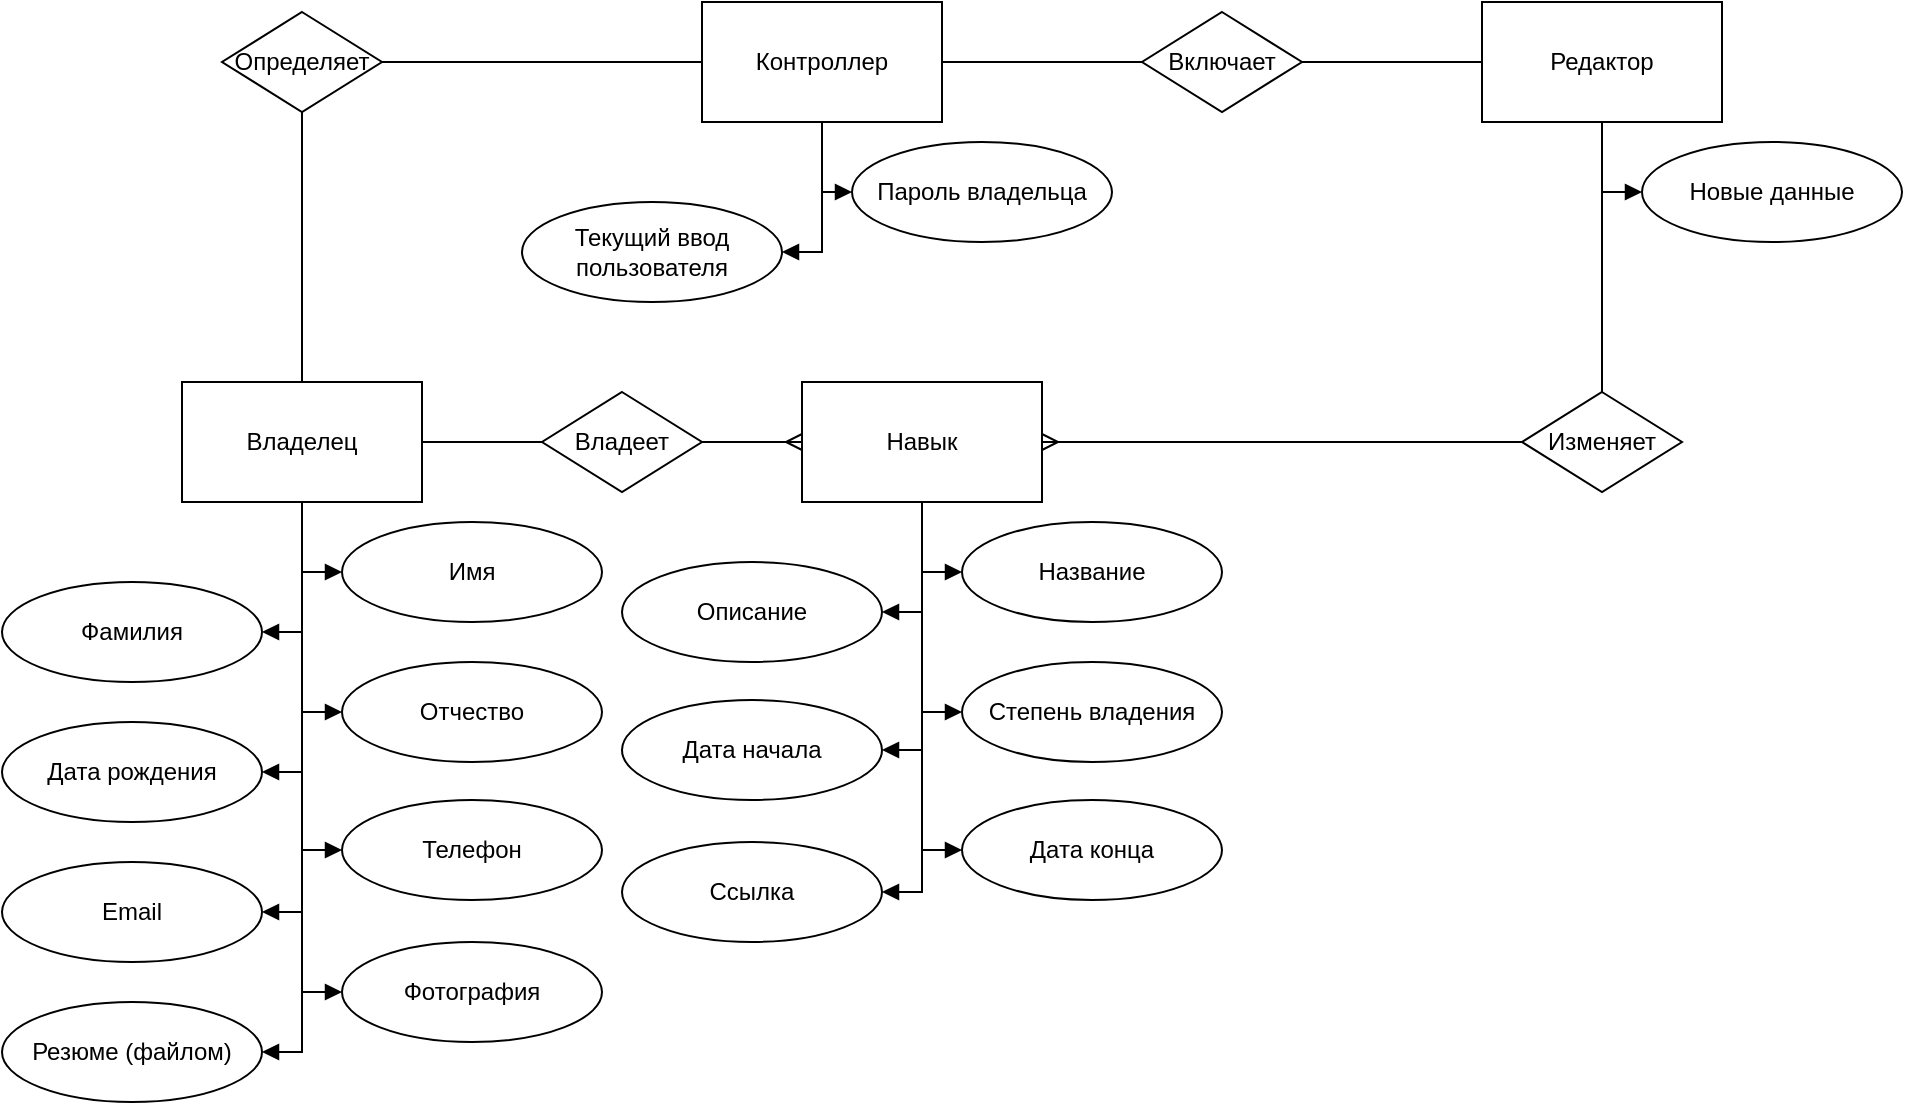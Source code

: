 <mxfile>
    <diagram id="D15i5GMSVcfsVG8WxQfW" name="Page-1">
        <mxGraphModel dx="1115" dy="595" grid="0" gridSize="10" guides="1" tooltips="1" connect="1" arrows="1" fold="1" page="1" pageScale="1" pageWidth="1169" pageHeight="827" math="0" shadow="0">
            <root>
                <mxCell id="0"/>
                <mxCell id="1" parent="0"/>
                <mxCell id="7" style="edgeStyle=none;html=1;exitX=0.5;exitY=1;exitDx=0;exitDy=0;entryX=0;entryY=0.5;entryDx=0;entryDy=0;endArrow=block;endFill=1;rounded=0;" parent="1" source="2" target="3" edge="1">
                    <mxGeometry relative="1" as="geometry">
                        <Array as="points">
                            <mxPoint x="160" y="335"/>
                        </Array>
                    </mxGeometry>
                </mxCell>
                <mxCell id="8" style="edgeStyle=none;rounded=0;html=1;exitX=0.5;exitY=1;exitDx=0;exitDy=0;entryX=0;entryY=0.5;entryDx=0;entryDy=0;endArrow=block;endFill=1;" parent="1" source="2" target="5" edge="1">
                    <mxGeometry relative="1" as="geometry">
                        <Array as="points">
                            <mxPoint x="160" y="405"/>
                        </Array>
                    </mxGeometry>
                </mxCell>
                <mxCell id="9" style="edgeStyle=none;rounded=0;html=1;exitX=0.5;exitY=1;exitDx=0;exitDy=0;entryX=1;entryY=0.5;entryDx=0;entryDy=0;endArrow=block;endFill=1;" parent="1" source="2" target="4" edge="1">
                    <mxGeometry relative="1" as="geometry">
                        <Array as="points">
                            <mxPoint x="160" y="365"/>
                        </Array>
                    </mxGeometry>
                </mxCell>
                <mxCell id="10" style="edgeStyle=none;rounded=0;html=1;exitX=0.5;exitY=1;exitDx=0;exitDy=0;entryX=1;entryY=0.5;entryDx=0;entryDy=0;endArrow=block;endFill=1;" parent="1" source="2" target="6" edge="1">
                    <mxGeometry relative="1" as="geometry">
                        <Array as="points">
                            <mxPoint x="160" y="435"/>
                        </Array>
                    </mxGeometry>
                </mxCell>
                <mxCell id="37" style="edgeStyle=none;rounded=0;html=1;exitX=1;exitY=0.5;exitDx=0;exitDy=0;entryX=0;entryY=0.5;entryDx=0;entryDy=0;endArrow=none;endFill=0;" parent="1" source="2" target="36" edge="1">
                    <mxGeometry relative="1" as="geometry">
                        <Array as="points">
                            <mxPoint x="320" y="270"/>
                        </Array>
                    </mxGeometry>
                </mxCell>
                <mxCell id="45" style="edgeStyle=none;html=1;exitX=0.5;exitY=1;exitDx=0;exitDy=0;entryX=0;entryY=0.5;entryDx=0;entryDy=0;rounded=0;endArrow=block;endFill=1;" edge="1" parent="1" source="2" target="42">
                    <mxGeometry relative="1" as="geometry">
                        <Array as="points">
                            <mxPoint x="160" y="474"/>
                        </Array>
                    </mxGeometry>
                </mxCell>
                <mxCell id="46" style="edgeStyle=none;rounded=0;html=1;exitX=0.5;exitY=1;exitDx=0;exitDy=0;entryX=1;entryY=0.5;entryDx=0;entryDy=0;endArrow=block;endFill=1;" edge="1" parent="1" source="2" target="43">
                    <mxGeometry relative="1" as="geometry">
                        <Array as="points">
                            <mxPoint x="160" y="505"/>
                        </Array>
                    </mxGeometry>
                </mxCell>
                <mxCell id="47" style="edgeStyle=none;rounded=0;html=1;exitX=0.5;exitY=1;exitDx=0;exitDy=0;entryX=0;entryY=0.5;entryDx=0;entryDy=0;endArrow=block;endFill=1;" edge="1" parent="1" source="2" target="44">
                    <mxGeometry relative="1" as="geometry">
                        <Array as="points">
                            <mxPoint x="160" y="545"/>
                        </Array>
                    </mxGeometry>
                </mxCell>
                <mxCell id="53" style="edgeStyle=none;rounded=0;html=1;exitX=0.5;exitY=1;exitDx=0;exitDy=0;entryX=1;entryY=0.5;entryDx=0;entryDy=0;endArrow=block;endFill=1;" edge="1" parent="1" source="2" target="52">
                    <mxGeometry relative="1" as="geometry">
                        <Array as="points">
                            <mxPoint x="160" y="575"/>
                        </Array>
                    </mxGeometry>
                </mxCell>
                <mxCell id="59" style="edgeStyle=none;rounded=0;html=1;exitX=0.5;exitY=0;exitDx=0;exitDy=0;entryX=0.5;entryY=1;entryDx=0;entryDy=0;endArrow=none;endFill=0;" edge="1" parent="1" source="2" target="58">
                    <mxGeometry relative="1" as="geometry"/>
                </mxCell>
                <mxCell id="2" value="Владелец" style="whiteSpace=wrap;html=1;" parent="1" vertex="1">
                    <mxGeometry x="100" y="240" width="120" height="60" as="geometry"/>
                </mxCell>
                <mxCell id="3" value="Имя" style="ellipse;whiteSpace=wrap;html=1;" parent="1" vertex="1">
                    <mxGeometry x="180" y="310" width="130" height="50" as="geometry"/>
                </mxCell>
                <mxCell id="4" value="Фамилия" style="ellipse;whiteSpace=wrap;html=1;" parent="1" vertex="1">
                    <mxGeometry x="10" y="340" width="130" height="50" as="geometry"/>
                </mxCell>
                <mxCell id="5" value="Отчество" style="ellipse;whiteSpace=wrap;html=1;" parent="1" vertex="1">
                    <mxGeometry x="180" y="380" width="130" height="50" as="geometry"/>
                </mxCell>
                <mxCell id="6" value="Дата рождения" style="ellipse;whiteSpace=wrap;html=1;" parent="1" vertex="1">
                    <mxGeometry x="10" y="410" width="130" height="50" as="geometry"/>
                </mxCell>
                <mxCell id="21" style="edgeStyle=none;rounded=0;html=1;exitX=0.5;exitY=1;exitDx=0;exitDy=0;entryX=0;entryY=0.5;entryDx=0;entryDy=0;endArrow=block;endFill=1;" parent="1" source="11" target="12" edge="1">
                    <mxGeometry relative="1" as="geometry">
                        <Array as="points">
                            <mxPoint x="420" y="145"/>
                        </Array>
                    </mxGeometry>
                </mxCell>
                <mxCell id="22" style="edgeStyle=none;rounded=0;html=1;exitX=0.5;exitY=1;exitDx=0;exitDy=0;entryX=1;entryY=0.5;entryDx=0;entryDy=0;endArrow=block;endFill=1;" parent="1" source="11" target="13" edge="1">
                    <mxGeometry relative="1" as="geometry">
                        <Array as="points">
                            <mxPoint x="420" y="175"/>
                        </Array>
                    </mxGeometry>
                </mxCell>
                <mxCell id="63" style="edgeStyle=none;rounded=0;html=1;exitX=1;exitY=0.5;exitDx=0;exitDy=0;entryX=0;entryY=0.5;entryDx=0;entryDy=0;endArrow=none;endFill=0;" edge="1" parent="1" source="11" target="62">
                    <mxGeometry relative="1" as="geometry"/>
                </mxCell>
                <mxCell id="11" value="Контроллер" style="whiteSpace=wrap;html=1;" parent="1" vertex="1">
                    <mxGeometry x="360" y="50" width="120" height="60" as="geometry"/>
                </mxCell>
                <mxCell id="12" value="Пароль владельца" style="ellipse;whiteSpace=wrap;html=1;" parent="1" vertex="1">
                    <mxGeometry x="435" y="120" width="130" height="50" as="geometry"/>
                </mxCell>
                <mxCell id="13" value="Текущий ввод пользователя" style="ellipse;whiteSpace=wrap;html=1;" parent="1" vertex="1">
                    <mxGeometry x="270" y="150" width="130" height="50" as="geometry"/>
                </mxCell>
                <mxCell id="34" style="edgeStyle=none;rounded=0;html=1;exitX=0.5;exitY=1;exitDx=0;exitDy=0;entryX=0;entryY=0.5;entryDx=0;entryDy=0;endArrow=block;endFill=1;" parent="1" source="31" target="32" edge="1">
                    <mxGeometry relative="1" as="geometry">
                        <Array as="points">
                            <mxPoint x="470" y="335"/>
                        </Array>
                    </mxGeometry>
                </mxCell>
                <mxCell id="35" style="edgeStyle=none;rounded=0;html=1;exitX=0.5;exitY=1;exitDx=0;exitDy=0;entryX=1;entryY=0.5;entryDx=0;entryDy=0;endArrow=block;endFill=1;" parent="1" source="31" target="33" edge="1">
                    <mxGeometry relative="1" as="geometry">
                        <Array as="points">
                            <mxPoint x="470" y="355"/>
                        </Array>
                    </mxGeometry>
                </mxCell>
                <mxCell id="54" style="edgeStyle=none;rounded=0;html=1;exitX=0.5;exitY=1;exitDx=0;exitDy=0;entryX=0;entryY=0.5;entryDx=0;entryDy=0;endArrow=block;endFill=1;" edge="1" parent="1" source="31" target="48">
                    <mxGeometry relative="1" as="geometry">
                        <Array as="points">
                            <mxPoint x="470" y="405"/>
                        </Array>
                    </mxGeometry>
                </mxCell>
                <mxCell id="55" style="edgeStyle=none;rounded=0;html=1;exitX=0.5;exitY=1;exitDx=0;exitDy=0;entryX=1;entryY=0.5;entryDx=0;entryDy=0;endArrow=block;endFill=1;" edge="1" parent="1" source="31" target="49">
                    <mxGeometry relative="1" as="geometry">
                        <Array as="points">
                            <mxPoint x="470" y="424"/>
                        </Array>
                    </mxGeometry>
                </mxCell>
                <mxCell id="56" style="edgeStyle=none;rounded=0;html=1;exitX=0.5;exitY=1;exitDx=0;exitDy=0;entryX=0;entryY=0.5;entryDx=0;entryDy=0;endArrow=block;endFill=1;" edge="1" parent="1" source="31" target="50">
                    <mxGeometry relative="1" as="geometry">
                        <Array as="points">
                            <mxPoint x="470" y="474"/>
                        </Array>
                    </mxGeometry>
                </mxCell>
                <mxCell id="57" style="edgeStyle=none;rounded=0;html=1;exitX=0.5;exitY=1;exitDx=0;exitDy=0;entryX=1;entryY=0.5;entryDx=0;entryDy=0;endArrow=block;endFill=1;" edge="1" parent="1" source="31" target="51">
                    <mxGeometry relative="1" as="geometry">
                        <Array as="points">
                            <mxPoint x="470" y="495"/>
                        </Array>
                    </mxGeometry>
                </mxCell>
                <mxCell id="31" value="Навык" style="whiteSpace=wrap;html=1;" parent="1" vertex="1">
                    <mxGeometry x="410" y="240" width="120" height="60" as="geometry"/>
                </mxCell>
                <mxCell id="32" value="Название" style="ellipse;whiteSpace=wrap;html=1;" parent="1" vertex="1">
                    <mxGeometry x="490" y="310" width="130" height="50" as="geometry"/>
                </mxCell>
                <mxCell id="33" value="Описание" style="ellipse;whiteSpace=wrap;html=1;" parent="1" vertex="1">
                    <mxGeometry x="320" y="330" width="130" height="50" as="geometry"/>
                </mxCell>
                <mxCell id="38" style="edgeStyle=none;rounded=0;html=1;exitX=1;exitY=0.5;exitDx=0;exitDy=0;entryX=0;entryY=0.5;entryDx=0;entryDy=0;endArrow=ERmany;endFill=0;" parent="1" source="36" target="31" edge="1">
                    <mxGeometry relative="1" as="geometry"/>
                </mxCell>
                <mxCell id="36" value="Владеет" style="rhombus;whiteSpace=wrap;html=1;" parent="1" vertex="1">
                    <mxGeometry x="280" y="245" width="80" height="50" as="geometry"/>
                </mxCell>
                <mxCell id="42" value="Телефон" style="ellipse;whiteSpace=wrap;html=1;" vertex="1" parent="1">
                    <mxGeometry x="180" y="449" width="130" height="50" as="geometry"/>
                </mxCell>
                <mxCell id="43" value="Email" style="ellipse;whiteSpace=wrap;html=1;" vertex="1" parent="1">
                    <mxGeometry x="10" y="480" width="130" height="50" as="geometry"/>
                </mxCell>
                <mxCell id="44" value="Фотография" style="ellipse;whiteSpace=wrap;html=1;" vertex="1" parent="1">
                    <mxGeometry x="180" y="520" width="130" height="50" as="geometry"/>
                </mxCell>
                <mxCell id="48" value="Степень владения" style="ellipse;whiteSpace=wrap;html=1;" vertex="1" parent="1">
                    <mxGeometry x="490" y="380" width="130" height="50" as="geometry"/>
                </mxCell>
                <mxCell id="49" value="Дата начала" style="ellipse;whiteSpace=wrap;html=1;" vertex="1" parent="1">
                    <mxGeometry x="320" y="399" width="130" height="50" as="geometry"/>
                </mxCell>
                <mxCell id="50" value="Дата конца" style="ellipse;whiteSpace=wrap;html=1;" vertex="1" parent="1">
                    <mxGeometry x="490" y="449" width="130" height="50" as="geometry"/>
                </mxCell>
                <mxCell id="51" value="Ссылка" style="ellipse;whiteSpace=wrap;html=1;" vertex="1" parent="1">
                    <mxGeometry x="320" y="470" width="130" height="50" as="geometry"/>
                </mxCell>
                <mxCell id="52" value="Резюме (файлом)" style="ellipse;whiteSpace=wrap;html=1;" vertex="1" parent="1">
                    <mxGeometry x="10" y="550" width="130" height="50" as="geometry"/>
                </mxCell>
                <mxCell id="60" style="edgeStyle=none;rounded=0;html=1;exitX=1;exitY=0.5;exitDx=0;exitDy=0;entryX=0;entryY=0.5;entryDx=0;entryDy=0;endArrow=none;endFill=0;" edge="1" parent="1" source="58" target="11">
                    <mxGeometry relative="1" as="geometry"/>
                </mxCell>
                <mxCell id="58" value="Определяет" style="rhombus;whiteSpace=wrap;html=1;" vertex="1" parent="1">
                    <mxGeometry x="120" y="55" width="80" height="50" as="geometry"/>
                </mxCell>
                <mxCell id="67" style="edgeStyle=none;rounded=0;html=1;exitX=0;exitY=0.5;exitDx=0;exitDy=0;entryX=1;entryY=0.5;entryDx=0;entryDy=0;endArrow=ERmany;endFill=0;startArrow=none;" edge="1" parent="1" source="69" target="31">
                    <mxGeometry relative="1" as="geometry">
                        <Array as="points"/>
                    </mxGeometry>
                </mxCell>
                <mxCell id="68" style="edgeStyle=none;rounded=0;html=1;exitX=0.5;exitY=1;exitDx=0;exitDy=0;entryX=0;entryY=0.5;entryDx=0;entryDy=0;endArrow=block;endFill=1;" edge="1" parent="1" source="61" target="66">
                    <mxGeometry relative="1" as="geometry">
                        <Array as="points">
                            <mxPoint x="810" y="145"/>
                        </Array>
                    </mxGeometry>
                </mxCell>
                <mxCell id="61" value="Редактор" style="whiteSpace=wrap;html=1;" vertex="1" parent="1">
                    <mxGeometry x="750" y="50" width="120" height="60" as="geometry"/>
                </mxCell>
                <mxCell id="64" style="edgeStyle=none;rounded=0;html=1;exitX=1;exitY=0.5;exitDx=0;exitDy=0;entryX=0;entryY=0.5;entryDx=0;entryDy=0;endArrow=none;endFill=0;" edge="1" parent="1" source="62" target="61">
                    <mxGeometry relative="1" as="geometry"/>
                </mxCell>
                <mxCell id="62" value="Включает" style="rhombus;whiteSpace=wrap;html=1;" vertex="1" parent="1">
                    <mxGeometry x="580" y="55" width="80" height="50" as="geometry"/>
                </mxCell>
                <mxCell id="66" value="Новые данные" style="ellipse;whiteSpace=wrap;html=1;" vertex="1" parent="1">
                    <mxGeometry x="830" y="120" width="130" height="50" as="geometry"/>
                </mxCell>
                <mxCell id="70" value="" style="edgeStyle=none;rounded=0;html=1;exitX=0.5;exitY=1;exitDx=0;exitDy=0;entryX=1;entryY=0.5;entryDx=0;entryDy=0;endArrow=none;endFill=0;" edge="1" parent="1" source="61" target="69">
                    <mxGeometry relative="1" as="geometry">
                        <mxPoint x="810" y="110" as="sourcePoint"/>
                        <mxPoint x="530" y="270" as="targetPoint"/>
                        <Array as="points">
                            <mxPoint x="810" y="270"/>
                        </Array>
                    </mxGeometry>
                </mxCell>
                <mxCell id="69" value="Изменяет" style="rhombus;whiteSpace=wrap;html=1;" vertex="1" parent="1">
                    <mxGeometry x="770" y="245" width="80" height="50" as="geometry"/>
                </mxCell>
            </root>
        </mxGraphModel>
    </diagram>
</mxfile>